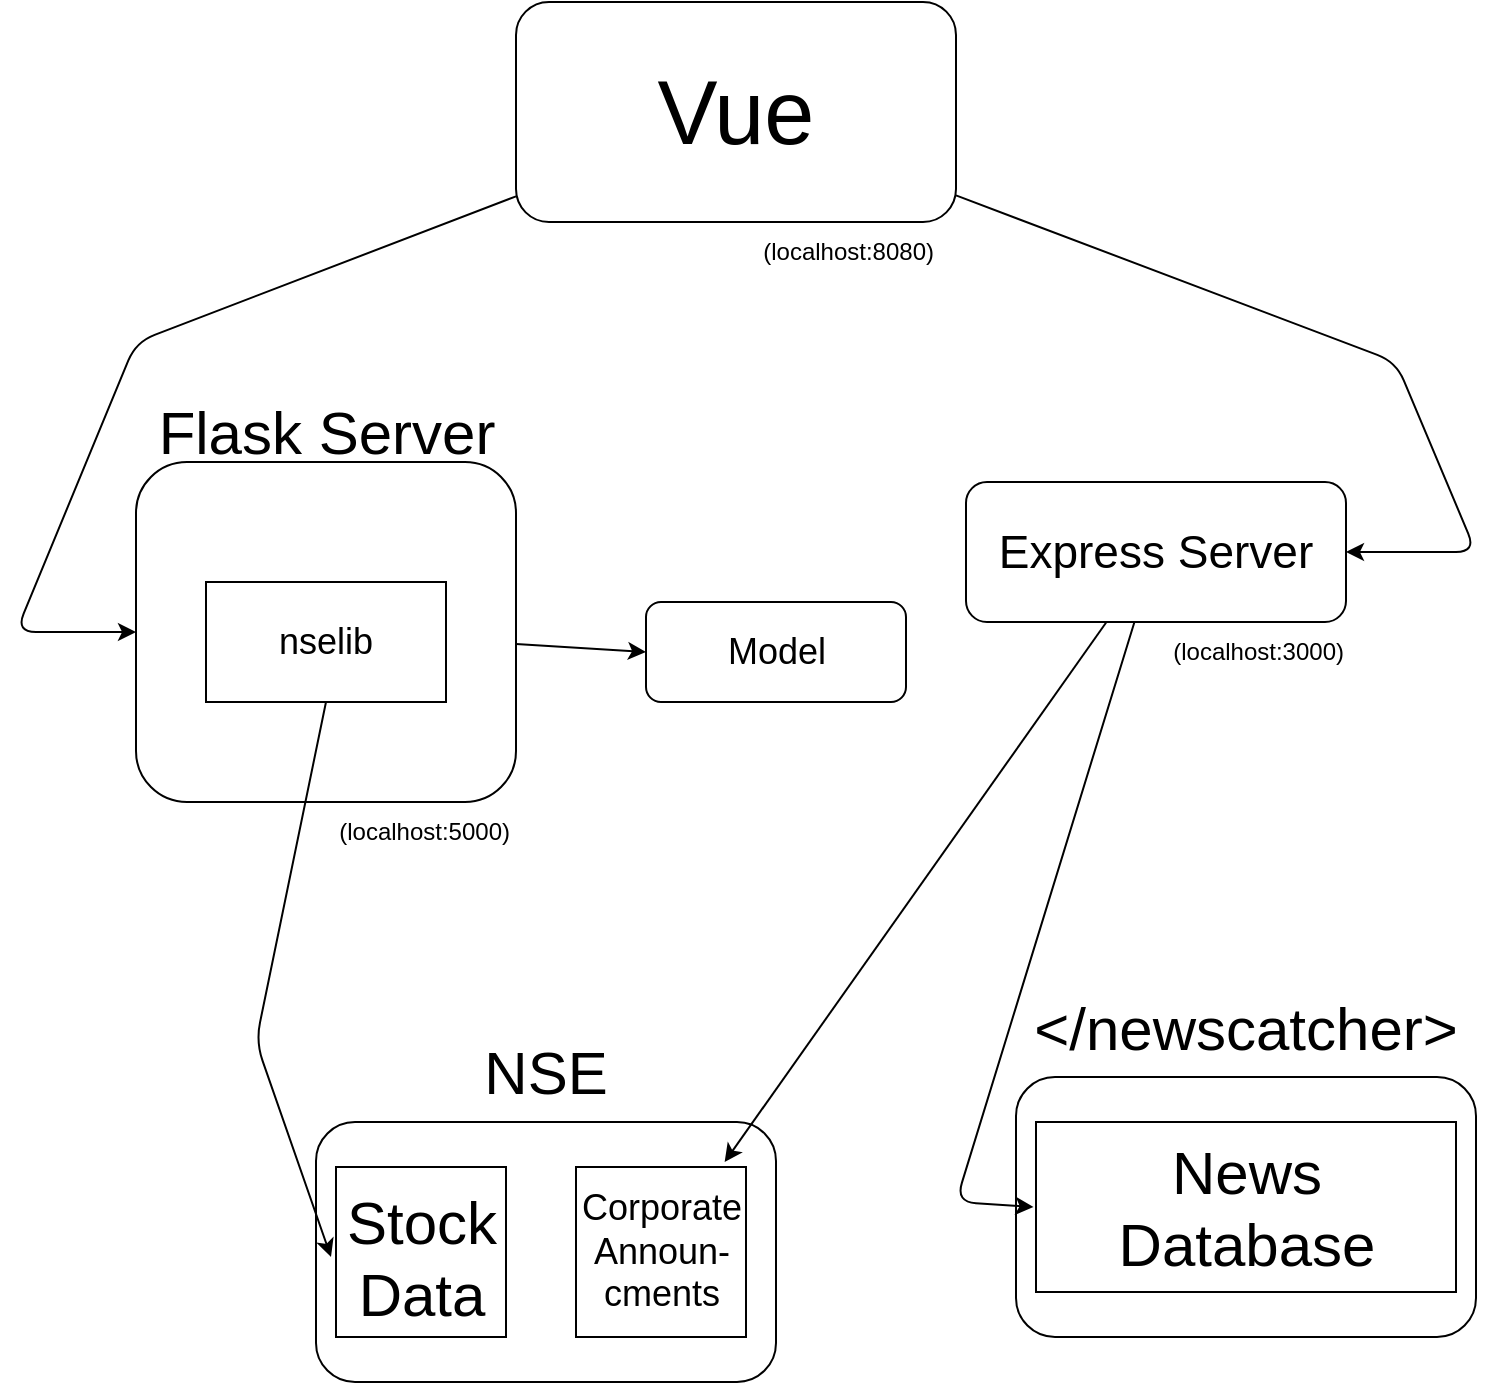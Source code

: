 <mxfile>
    <diagram id="vXPEQgjiMbcjuCrjmIHV" name="Page-1">
        <mxGraphModel dx="1293" dy="929" grid="1" gridSize="10" guides="1" tooltips="1" connect="1" arrows="1" fold="1" page="1" pageScale="1" pageWidth="827" pageHeight="1169" math="0" shadow="0">
            <root>
                <mxCell id="0"/>
                <mxCell id="1" parent="0"/>
                <mxCell id="10" style="edgeStyle=none;html=1;entryX=0;entryY=0.5;entryDx=0;entryDy=0;" parent="1" source="2" target="7" edge="1">
                    <mxGeometry relative="1" as="geometry">
                        <Array as="points">
                            <mxPoint x="110" y="580"/>
                            <mxPoint x="50" y="725"/>
                        </Array>
                    </mxGeometry>
                </mxCell>
                <mxCell id="11" style="edgeStyle=none;html=1;entryX=1;entryY=0.5;entryDx=0;entryDy=0;" parent="1" source="2" target="6" edge="1">
                    <mxGeometry relative="1" as="geometry">
                        <Array as="points">
                            <mxPoint x="740" y="590"/>
                            <mxPoint x="780" y="685"/>
                        </Array>
                    </mxGeometry>
                </mxCell>
                <mxCell id="2" value="" style="rounded=1;whiteSpace=wrap;html=1;" parent="1" vertex="1">
                    <mxGeometry x="300" y="410" width="220" height="110" as="geometry"/>
                </mxCell>
                <mxCell id="6" value="" style="rounded=1;whiteSpace=wrap;html=1;" parent="1" vertex="1">
                    <mxGeometry x="525" y="650" width="190" height="70" as="geometry"/>
                </mxCell>
                <mxCell id="45" style="edgeStyle=none;html=1;entryX=0;entryY=0.5;entryDx=0;entryDy=0;fontSize=18;" edge="1" parent="1" source="7" target="43">
                    <mxGeometry relative="1" as="geometry">
                        <mxPoint x="360" y="725" as="targetPoint"/>
                    </mxGeometry>
                </mxCell>
                <mxCell id="7" value="" style="rounded=1;whiteSpace=wrap;html=1;" parent="1" vertex="1">
                    <mxGeometry x="110" y="640" width="190" height="170" as="geometry"/>
                </mxCell>
                <mxCell id="8" value="Flask Server" style="text;html=1;strokeColor=none;fillColor=none;align=center;verticalAlign=middle;whiteSpace=wrap;rounded=0;fontSize=30;" parent="1" vertex="1">
                    <mxGeometry x="112.5" y="610" width="185" height="30" as="geometry"/>
                </mxCell>
                <mxCell id="12" value="Express Server" style="text;html=1;strokeColor=none;fillColor=none;align=center;verticalAlign=middle;whiteSpace=wrap;rounded=0;fontSize=23;" parent="1" vertex="1">
                    <mxGeometry x="505" y="670" width="230" height="30" as="geometry"/>
                </mxCell>
                <mxCell id="14" value="Vue" style="text;html=1;strokeColor=none;fillColor=none;align=center;verticalAlign=middle;whiteSpace=wrap;rounded=0;fontSize=45;" parent="1" vertex="1">
                    <mxGeometry x="355" y="435" width="110" height="60" as="geometry"/>
                </mxCell>
                <mxCell id="15" value="" style="rounded=1;whiteSpace=wrap;html=1;" vertex="1" parent="1">
                    <mxGeometry x="200" y="970" width="230" height="130" as="geometry"/>
                </mxCell>
                <mxCell id="16" value="NSE&lt;font style=&quot;font-size: 30px;&quot;&gt;&lt;br style=&quot;font-size: 30px;&quot;&gt;&lt;/font&gt;" style="text;html=1;strokeColor=none;fillColor=none;align=center;verticalAlign=middle;whiteSpace=wrap;rounded=0;fontSize=30;" vertex="1" parent="1">
                    <mxGeometry x="278" y="920" width="74" height="50" as="geometry"/>
                </mxCell>
                <mxCell id="18" value="" style="rounded=0;whiteSpace=wrap;html=1;fontSize=30;" vertex="1" parent="1">
                    <mxGeometry x="330" y="992.5" width="85" height="85" as="geometry"/>
                </mxCell>
                <mxCell id="21" value="" style="rounded=0;whiteSpace=wrap;html=1;fontSize=30;" vertex="1" parent="1">
                    <mxGeometry x="210" y="992.5" width="85" height="85" as="geometry"/>
                </mxCell>
                <mxCell id="22" value="Stock&lt;br&gt;Data" style="text;html=1;strokeColor=none;fillColor=none;align=center;verticalAlign=middle;whiteSpace=wrap;rounded=0;fontSize=30;" vertex="1" parent="1">
                    <mxGeometry x="207.5" y="992.5" width="90" height="90" as="geometry"/>
                </mxCell>
                <mxCell id="23" value="Corporate&lt;br style=&quot;font-size: 18px;&quot;&gt;Announ-cments" style="text;html=1;strokeColor=none;fillColor=none;align=center;verticalAlign=middle;whiteSpace=wrap;rounded=0;fontSize=18;" vertex="1" parent="1">
                    <mxGeometry x="327.5" y="990" width="90" height="90" as="geometry"/>
                </mxCell>
                <mxCell id="30" value="" style="rounded=1;whiteSpace=wrap;html=1;" vertex="1" parent="1">
                    <mxGeometry x="550" y="947.5" width="230" height="130" as="geometry"/>
                </mxCell>
                <mxCell id="31" value="&amp;lt;/newscatcher&amp;gt;&lt;font style=&quot;font-size: 30px;&quot;&gt;&lt;br style=&quot;font-size: 30px;&quot;&gt;&lt;/font&gt;" style="text;html=1;strokeColor=none;fillColor=none;align=center;verticalAlign=middle;whiteSpace=wrap;rounded=0;fontSize=30;" vertex="1" parent="1">
                    <mxGeometry x="628" y="897.5" width="74" height="50" as="geometry"/>
                </mxCell>
                <mxCell id="33" value="" style="rounded=0;whiteSpace=wrap;html=1;fontSize=30;" vertex="1" parent="1">
                    <mxGeometry x="560" y="970" width="210" height="85" as="geometry"/>
                </mxCell>
                <mxCell id="34" value="News&lt;br&gt;Database" style="text;html=1;strokeColor=none;fillColor=none;align=center;verticalAlign=middle;whiteSpace=wrap;rounded=0;fontSize=30;" vertex="1" parent="1">
                    <mxGeometry x="558.75" y="967.5" width="212.5" height="90" as="geometry"/>
                </mxCell>
                <mxCell id="39" style="edgeStyle=none;html=1;fontSize=18;entryX=0;entryY=0.5;entryDx=0;entryDy=0;" edge="1" parent="1" source="6" target="34">
                    <mxGeometry relative="1" as="geometry">
                        <Array as="points">
                            <mxPoint x="520" y="1010"/>
                        </Array>
                    </mxGeometry>
                </mxCell>
                <mxCell id="40" style="edgeStyle=none;html=1;fontSize=18;" edge="1" parent="1" source="6" target="23">
                    <mxGeometry relative="1" as="geometry"/>
                </mxCell>
                <mxCell id="41" value="" style="edgeStyle=none;html=1;fontSize=18;entryX=0;entryY=0.5;entryDx=0;entryDy=0;exitX=0.5;exitY=1;exitDx=0;exitDy=0;" edge="1" parent="1" source="46" target="22">
                    <mxGeometry relative="1" as="geometry">
                        <Array as="points">
                            <mxPoint x="170" y="930"/>
                        </Array>
                    </mxGeometry>
                </mxCell>
                <mxCell id="43" value="" style="rounded=1;whiteSpace=wrap;html=1;" vertex="1" parent="1">
                    <mxGeometry x="365" y="710" width="130" height="50" as="geometry"/>
                </mxCell>
                <mxCell id="44" value="Model" style="text;html=1;align=center;verticalAlign=middle;resizable=0;points=[];autosize=1;strokeColor=none;fillColor=none;fontSize=18;" vertex="1" parent="1">
                    <mxGeometry x="395" y="715" width="70" height="40" as="geometry"/>
                </mxCell>
                <mxCell id="46" value="nselib" style="rounded=0;whiteSpace=wrap;html=1;fontSize=18;fillColor=none;" vertex="1" parent="1">
                    <mxGeometry x="145" y="700" width="120" height="60" as="geometry"/>
                </mxCell>
                <mxCell id="47" value="(localhost:3000)" style="text;html=1;align=right;verticalAlign=middle;resizable=0;points=[];autosize=1;strokeColor=none;fillColor=none;fontSize=12;" vertex="1" parent="1">
                    <mxGeometry x="605" y="720" width="110" height="30" as="geometry"/>
                </mxCell>
                <mxCell id="48" value="(localhost:5000)" style="text;html=1;align=right;verticalAlign=middle;resizable=0;points=[];autosize=1;strokeColor=none;fillColor=none;fontSize=12;" vertex="1" parent="1">
                    <mxGeometry x="187.5" y="810" width="110" height="30" as="geometry"/>
                </mxCell>
                <mxCell id="49" value="(localhost:8080)" style="text;html=1;align=right;verticalAlign=middle;resizable=0;points=[];autosize=1;strokeColor=none;fillColor=none;fontSize=12;" vertex="1" parent="1">
                    <mxGeometry x="400" y="520" width="110" height="30" as="geometry"/>
                </mxCell>
            </root>
        </mxGraphModel>
    </diagram>
</mxfile>